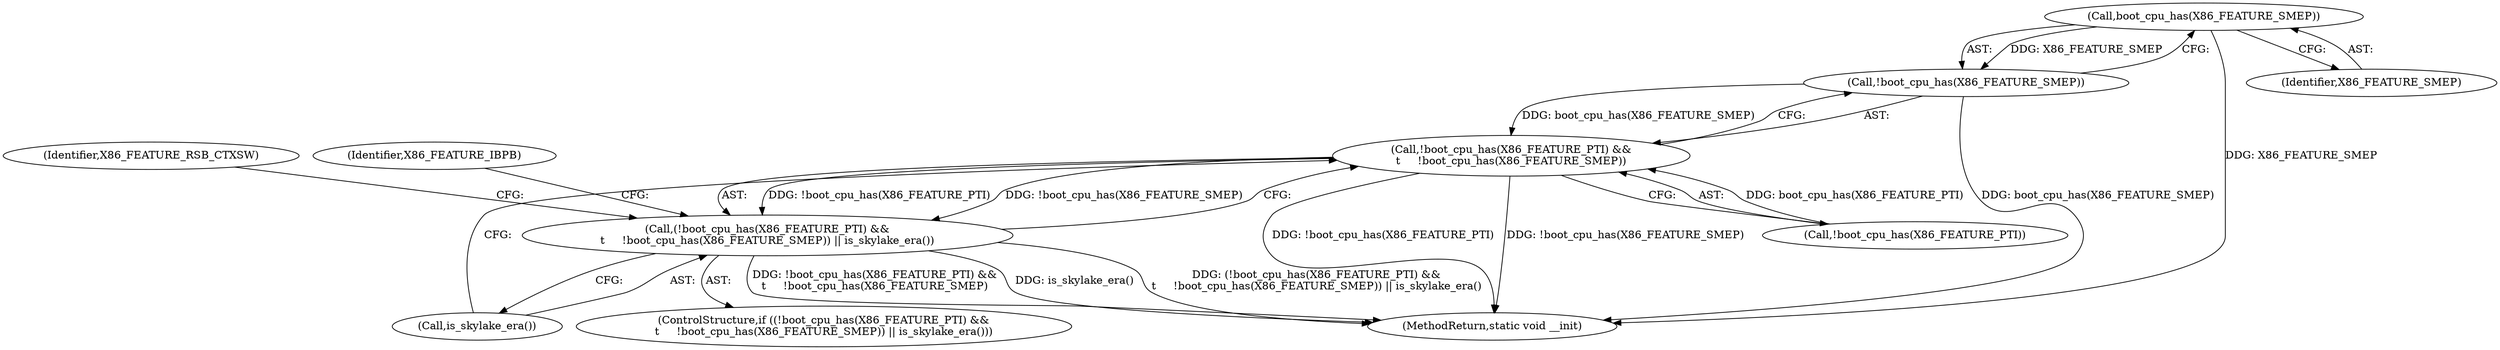 digraph "1_linux_fdf82a7856b32d905c39afc85e34364491e46346_0@del" {
"1000214" [label="(Call,boot_cpu_has(X86_FEATURE_SMEP))"];
"1000213" [label="(Call,!boot_cpu_has(X86_FEATURE_SMEP))"];
"1000209" [label="(Call,!boot_cpu_has(X86_FEATURE_PTI) &&\n\t     !boot_cpu_has(X86_FEATURE_SMEP))"];
"1000208" [label="(Call,(!boot_cpu_has(X86_FEATURE_PTI) &&\n\t     !boot_cpu_has(X86_FEATURE_SMEP)) || is_skylake_era())"];
"1000208" [label="(Call,(!boot_cpu_has(X86_FEATURE_PTI) &&\n\t     !boot_cpu_has(X86_FEATURE_SMEP)) || is_skylake_era())"];
"1000215" [label="(Identifier,X86_FEATURE_SMEP)"];
"1000216" [label="(Call,is_skylake_era())"];
"1000213" [label="(Call,!boot_cpu_has(X86_FEATURE_SMEP))"];
"1000219" [label="(Identifier,X86_FEATURE_RSB_CTXSW)"];
"1000214" [label="(Call,boot_cpu_has(X86_FEATURE_SMEP))"];
"1000238" [label="(MethodReturn,static void __init)"];
"1000210" [label="(Call,!boot_cpu_has(X86_FEATURE_PTI))"];
"1000209" [label="(Call,!boot_cpu_has(X86_FEATURE_PTI) &&\n\t     !boot_cpu_has(X86_FEATURE_SMEP))"];
"1000224" [label="(Identifier,X86_FEATURE_IBPB)"];
"1000207" [label="(ControlStructure,if ((!boot_cpu_has(X86_FEATURE_PTI) &&\n\t     !boot_cpu_has(X86_FEATURE_SMEP)) || is_skylake_era()))"];
"1000214" -> "1000213"  [label="AST: "];
"1000214" -> "1000215"  [label="CFG: "];
"1000215" -> "1000214"  [label="AST: "];
"1000213" -> "1000214"  [label="CFG: "];
"1000214" -> "1000238"  [label="DDG: X86_FEATURE_SMEP"];
"1000214" -> "1000213"  [label="DDG: X86_FEATURE_SMEP"];
"1000213" -> "1000209"  [label="AST: "];
"1000209" -> "1000213"  [label="CFG: "];
"1000213" -> "1000238"  [label="DDG: boot_cpu_has(X86_FEATURE_SMEP)"];
"1000213" -> "1000209"  [label="DDG: boot_cpu_has(X86_FEATURE_SMEP)"];
"1000209" -> "1000208"  [label="AST: "];
"1000209" -> "1000210"  [label="CFG: "];
"1000210" -> "1000209"  [label="AST: "];
"1000216" -> "1000209"  [label="CFG: "];
"1000208" -> "1000209"  [label="CFG: "];
"1000209" -> "1000238"  [label="DDG: !boot_cpu_has(X86_FEATURE_PTI)"];
"1000209" -> "1000238"  [label="DDG: !boot_cpu_has(X86_FEATURE_SMEP)"];
"1000209" -> "1000208"  [label="DDG: !boot_cpu_has(X86_FEATURE_PTI)"];
"1000209" -> "1000208"  [label="DDG: !boot_cpu_has(X86_FEATURE_SMEP)"];
"1000210" -> "1000209"  [label="DDG: boot_cpu_has(X86_FEATURE_PTI)"];
"1000208" -> "1000207"  [label="AST: "];
"1000208" -> "1000216"  [label="CFG: "];
"1000216" -> "1000208"  [label="AST: "];
"1000219" -> "1000208"  [label="CFG: "];
"1000224" -> "1000208"  [label="CFG: "];
"1000208" -> "1000238"  [label="DDG: !boot_cpu_has(X86_FEATURE_PTI) &&\n\t     !boot_cpu_has(X86_FEATURE_SMEP)"];
"1000208" -> "1000238"  [label="DDG: is_skylake_era()"];
"1000208" -> "1000238"  [label="DDG: (!boot_cpu_has(X86_FEATURE_PTI) &&\n\t     !boot_cpu_has(X86_FEATURE_SMEP)) || is_skylake_era()"];
}
